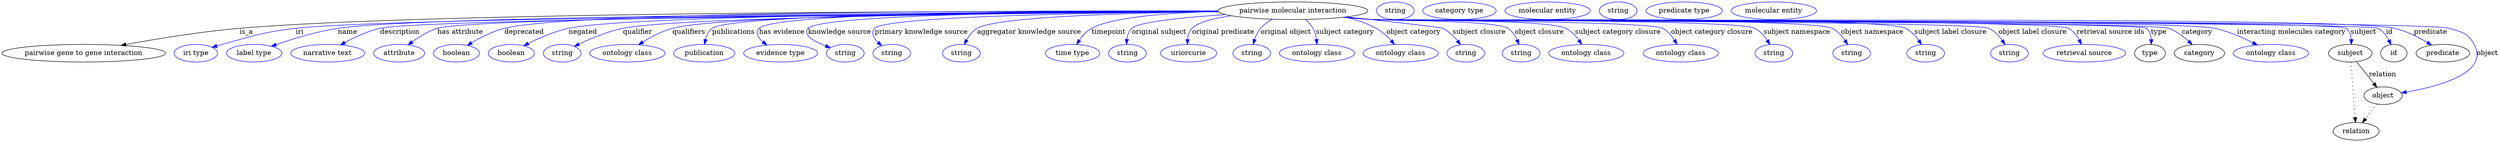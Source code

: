 digraph {
	graph [bb="0,0,5095,283"];
	node [label="\N"];
	"pairwise molecular interaction"	[height=0.5,
		label="pairwise molecular interaction",
		pos="2634,265",
		width=4.2427];
	"pairwise gene to gene interaction"	[height=0.5,
		pos="167.04,178",
		width=4.6399];
	"pairwise molecular interaction" -> "pairwise gene to gene interaction"	[label=is_a,
		lp="498.04,221.5",
		pos="e,243.21,194.09 2481.4,264.3 2057.6,264.68 872.35,262.62 484.04,229 405.4,222.19 316.71,207.61 253.19,195.94"];
	iri	[color=blue,
		height=0.5,
		label="iri type",
		pos="396.04,178",
		width=1.2277];
	"pairwise molecular interaction" -> iri	[color=blue,
		label=iri,
		lp="607.04,221.5",
		pos="e,428.97,190.09 2481.9,263.13 2041.3,260.38 783.77,250.69 599.04,229 531.24,221.04 514.94,213.78 449.04,196 445.67,195.09 442.2,\
194.1 438.72,193.07",
		style=solid];
	name	[color=blue,
		height=0.5,
		label="label type",
		pos="515.04,178",
		width=1.5707];
	"pairwise molecular interaction" -> name	[color=blue,
		label=name,
		lp="705.04,221.5",
		pos="e,549.9,192.25 2481.4,263.61 2053.2,262.19 860.19,255.83 685.04,229 641.44,222.32 593.37,207.45 559.5,195.65",
		style=solid];
	description	[color=blue,
		height=0.5,
		label="narrative text",
		pos="665.04,178",
		width=2.0943];
	"pairwise molecular interaction" -> description	[color=blue,
		label=description,
		lp="811.54,221.5",
		pos="e,690.91,195.01 2482.1,262.88 2052.2,259.48 853.65,248.32 771.04,229 745.95,223.13 719.75,210.84 699.67,199.91",
		style=solid];
	"has attribute"	[color=blue,
		height=0.5,
		label=attribute,
		pos="810.04,178",
		width=1.4443];
	"pairwise molecular interaction" -> "has attribute"	[color=blue,
		label="has attribute",
		lp="934.04,221.5",
		pos="e,828.15,194.98 2481.9,263.22 2070.6,260.8 962.5,252.18 887.04,229 868.61,223.34 850.42,211.88 836.34,201.35",
		style=solid];
	deprecated	[color=blue,
		height=0.5,
		label=boolean,
		pos="927.04,178",
		width=1.2999];
	"pairwise molecular interaction" -> deprecated	[color=blue,
		label=deprecated,
		lp="1064.5,221.5",
		pos="e,948.99,194.02 2481.3,264.6 2106.6,265.5 1162.5,264.19 1024,229 1000.4,222.99 975.94,210.35 957.52,199.29",
		style=solid];
	negated	[color=blue,
		height=0.5,
		label=boolean,
		pos="1039,178",
		width=1.2999];
	"pairwise molecular interaction" -> negated	[color=blue,
		label=negated,
		lp="1184,221.5",
		pos="e,1064.3,193.29 2481.6,263.69 2129.9,262.49 1281.8,256.72 1155,229 1126.4,222.73 1095.9,209.34 1073.5,198",
		style=solid];
	qualifier	[color=blue,
		height=0.5,
		label=string,
		pos="1142,178",
		width=1.0652];
	"pairwise molecular interaction" -> qualifier	[color=blue,
		label=qualifier,
		lp="1296,221.5",
		pos="e,1166.8,192.1 2482.1,263.16 2150.4,260.9 1382.2,253.09 1266,229 1234.3,222.43 1200.4,208.17 1176,196.56",
		style=solid];
	qualifiers	[color=blue,
		height=0.5,
		label="ontology class",
		pos="1275,178",
		width=2.1304];
	"pairwise molecular interaction" -> qualifiers	[color=blue,
		label=qualifiers,
		lp="1400.5,221.5",
		pos="e,1297.9,195.43 2481.6,263.77 2168.2,262.72 1471.9,257.2 1367,229 1345.5,223.21 1323.5,211.5 1306.4,200.86",
		style=solid];
	publications	[color=blue,
		height=0.5,
		label=publication,
		pos="1432,178",
		width=1.7332];
	"pairwise molecular interaction" -> publications	[color=blue,
		label=publications,
		lp="1492,221.5",
		pos="e,1432.7,196.25 2481.4,264.14 2170.3,263.8 1488.6,259.54 1448,229 1440.8,223.56 1436.8,214.83 1434.6,206.18",
		style=solid];
	"has evidence"	[color=blue,
		height=0.5,
		label="evidence type",
		pos="1588,178",
		width=2.0943];
	"pairwise molecular interaction" -> "has evidence"	[color=blue,
		label="has evidence",
		lp="1590.5,221.5",
		pos="e,1559.9,194.88 2481.1,264.64 2188.6,265.09 1576.1,262.07 1544,229 1535.4,220.11 1541.7,209.91 1551.9,201.06",
		style=solid];
	"knowledge source"	[color=blue,
		height=0.5,
		label=string,
		pos="1720,178",
		width=1.0652];
	"pairwise molecular interaction" -> "knowledge source"	[color=blue,
		label="knowledge source",
		lp="1708.5,221.5",
		pos="e,1689.5,189.23 2481.3,264.09 2210.7,263.49 1672.6,258.57 1644,229 1639.4,224.2 1640.4,219.61 1644,214 1648.5,207 1664.2,199.25 \
1680.2,192.84",
		style=solid];
	"primary knowledge source"	[color=blue,
		height=0.5,
		label=string,
		pos="1815,178",
		width=1.0652];
	"pairwise molecular interaction" -> "primary knowledge source"	[color=blue,
		label="primary knowledge source",
		lp="1875,221.5",
		pos="e,1794.5,193.24 2481.8,263.15 2242.7,261.07 1803.9,253.86 1780,229 1771.7,220.29 1777.7,209.43 1786.9,200.05",
		style=solid];
	"aggregator knowledge source"	[color=blue,
		height=0.5,
		label=string,
		pos="1957,178",
		width=1.0652];
	"pairwise molecular interaction" -> "aggregator knowledge source"	[color=blue,
		label="aggregator knowledge source",
		lp="2095.5,221.5",
		pos="e,1963.1,196.02 2482,262.98 2304.7,260.66 2030.5,253.16 1989,229 1979.8,223.61 1972.8,214.35 1967.7,205.26",
		style=solid];
	timepoint	[color=blue,
		height=0.5,
		label="time type",
		pos="2184,178",
		width=1.5346];
	"pairwise molecular interaction" -> timepoint	[color=blue,
		label=timepoint,
		lp="2258,221.5",
		pos="e,2192.5,195.97 2481.6,263.59 2383.6,260.95 2266.7,252.65 2223,229 2212.8,223.43 2204.3,213.89 2197.9,204.63",
		style=solid];
	"original subject"	[color=blue,
		height=0.5,
		label=string,
		pos="2296,178",
		width=1.0652];
	"pairwise molecular interaction" -> "original subject"	[color=blue,
		label="original subject",
		lp="2361,221.5",
		pos="e,2294.3,196.27 2496.7,257.06 2413,251.52 2319.5,242.43 2305,229 2298.9,223.25 2296,214.83 2294.9,206.52",
		style=solid];
	"original predicate"	[color=blue,
		height=0.5,
		label=uriorcurie,
		pos="2421,178",
		width=1.5887];
	"pairwise molecular interaction" -> "original predicate"	[color=blue,
		label="original predicate",
		lp="2491.5,221.5",
		pos="e,2418.7,196.02 2508,254.79 2472.5,249.62 2440.2,241.56 2428,229 2422.2,222.99 2419.7,214.49 2419,206.2",
		style=solid];
	"original object"	[color=blue,
		height=0.5,
		label=string,
		pos="2550,178",
		width=1.0652];
	"pairwise molecular interaction" -> "original object"	[color=blue,
		label="original object",
		lp="2619.5,221.5",
		pos="e,2553,196.35 2592,247.66 2583.2,242.72 2574.6,236.54 2568,229 2562.4,222.53 2558.5,214.18 2555.8,206.16",
		style=solid];
	"subject category"	[color=blue,
		height=0.5,
		label="ontology class",
		pos="2683,178",
		width=2.1304];
	"pairwise molecular interaction" -> "subject category"	[color=blue,
		label="subject category",
		lp="2740.5,221.5",
		pos="e,2683.2,196.17 2659.5,247.12 2665.5,241.98 2671.2,235.86 2675,229 2678.9,222.15 2681,213.99 2682.2,206.26",
		style=solid];
	"object category"	[color=blue,
		height=0.5,
		label="ontology class",
		pos="2854,178",
		width=2.1304];
	"pairwise molecular interaction" -> "object category"	[color=blue,
		label="object category",
		lp="2880.5,221.5",
		pos="e,2841.5,195.95 2740.3,252.02 2762.2,246.86 2784.5,239.51 2804,229 2815.7,222.72 2826.4,212.86 2834.9,203.55",
		style=solid];
	"subject closure"	[color=blue,
		height=0.5,
		label=string,
		pos="2987,178",
		width=1.0652];
	"pairwise molecular interaction" -> "subject closure"	[color=blue,
		label="subject closure",
		lp="3014.5,221.5",
		pos="e,2976.4,195.4 2743.5,252.35 2829.5,243.07 2935.5,231.27 2940,229 2951.7,223.13 2962,213.1 2970,203.55",
		style=solid];
	"object closure"	[color=blue,
		height=0.5,
		label=string,
		pos="3100,178",
		width=1.0652];
	"pairwise molecular interaction" -> "object closure"	[color=blue,
		label="object closure",
		lp="3137,221.5",
		pos="e,3095.6,195.9 2741.2,252.15 2759.5,250.3 2778.3,248.51 2796,247 2826.8,244.39 3047.1,245.65 3073,229 3081.6,223.52 3087.6,214.38 \
3091.8,205.4",
		style=solid];
	"subject category closure"	[color=blue,
		height=0.5,
		label="ontology class",
		pos="3233,178",
		width=2.1304];
	"pairwise molecular interaction" -> "subject category closure"	[color=blue,
		label="subject category closure",
		lp="3297.5,221.5",
		pos="e,3223.7,196.16 2739.8,251.99 2758.5,250.13 2777.8,248.37 2796,247 2839.8,243.71 3151.6,248.46 3191,229 3201.9,223.62 3211.1,213.98 \
3218,204.59",
		style=solid];
	"object category closure"	[color=blue,
		height=0.5,
		label="ontology class",
		pos="3426,178",
		width=2.1304];
	"pairwise molecular interaction" -> "object category closure"	[color=blue,
		label="object category closure",
		lp="3489.5,221.5",
		pos="e,3418.4,196.18 2738.9,251.84 2757.9,249.97 2777.6,248.25 2796,247 2828.9,244.78 3359.8,244.28 3389,229 3399.2,223.69 3407.3,214.19 \
3413.3,204.89",
		style=solid];
	"subject namespace"	[color=blue,
		height=0.5,
		label=string,
		pos="3616,178",
		width=1.0652];
	"pairwise molecular interaction" -> "subject namespace"	[color=blue,
		label="subject namespace",
		lp="3663,221.5",
		pos="e,3608,195.74 2738.1,251.82 2757.3,249.92 2777.3,248.2 2796,247 2839.3,244.23 3538.3,248.49 3577,229 3587.7,223.63 3596.4,213.8 \
3602.8,204.27",
		style=solid];
	"object namespace"	[color=blue,
		height=0.5,
		label=string,
		pos="3775,178",
		width=1.0652];
	"pairwise molecular interaction" -> "object namespace"	[color=blue,
		label="object namespace",
		lp="3817,221.5",
		pos="e,3766.7,195.77 2738.1,251.76 2757.3,249.87 2777.3,248.16 2796,247 2848.1,243.77 3688.2,252.05 3735,229 3745.9,223.66 3754.7,213.84 \
3761.3,204.3",
		style=solid];
	"subject label closure"	[color=blue,
		height=0.5,
		label=string,
		pos="3926,178",
		width=1.0652];
	"pairwise molecular interaction" -> "subject label closure"	[color=blue,
		label="subject label closure",
		lp="3977,221.5",
		pos="e,3917.4,195.79 2737.6,251.76 2757,249.86 2777.1,248.15 2796,247 2856.4,243.34 3830.6,255.33 3885,229 3896,223.69 3905.1,213.87 \
3911.8,204.33",
		style=solid];
	"object label closure"	[color=blue,
		height=0.5,
		label=string,
		pos="4097,178",
		width=1.0652];
	"pairwise molecular interaction" -> "object label closure"	[color=blue,
		label="object label closure",
		lp="4144.5,221.5",
		pos="e,4088.1,195.81 2737.6,251.72 2757,249.83 2777.1,248.13 2796,247 2830.9,244.92 4023.4,244 4055,229 4066.2,223.71 4075.4,213.9 4082.4,\
204.36",
		style=solid];
	"retrieval source ids"	[color=blue,
		height=0.5,
		label="retrieval source",
		pos="4250,178",
		width=2.347];
	"pairwise molecular interaction" -> "retrieval source ids"	[color=blue,
		label="retrieval source ids",
		lp="4303.5,221.5",
		pos="e,4244,196.18 2737.6,251.7 2757,249.8 2777.1,248.11 2796,247 2835.5,244.69 4183.5,248.18 4218,229 4227.5,223.74 4234.6,214.39 4239.6,\
205.18",
		style=solid];
	type	[height=0.5,
		pos="4384,178",
		width=0.86659];
	"pairwise molecular interaction" -> type	[color=blue,
		label=type,
		lp="4402,221.5",
		pos="e,4386.7,195.98 2737.2,251.72 2756.7,249.81 2777,248.11 2796,247 2818,245.73 4360.5,243.51 4377,229 4383.5,223.32 4386,214.65 4386.7,\
206.12",
		style=solid];
	category	[height=0.5,
		pos="4485,178",
		width=1.4263];
	"pairwise molecular interaction" -> category	[color=blue,
		label=category,
		lp="4480.5,221.5",
		pos="e,4470.3,195.48 2737.2,251.72 2756.7,249.81 2777,248.1 2796,247 2841.1,244.39 4379.5,244.1 4422,229 4437.3,223.59 4451.6,212.83 \
4462.8,202.68",
		style=solid];
	"interacting molecules category"	[color=blue,
		height=0.5,
		label="ontology class",
		pos="4631,178",
		width=2.1304];
	"pairwise molecular interaction" -> "interacting molecules category"	[color=blue,
		label="interacting molecules category",
		lp="4673,221.5",
		pos="e,4603.3,194.84 2737.2,251.71 2756.7,249.8 2777,248.1 2796,247 2891.4,241.51 4422.6,248.95 4516,229 4543.4,223.15 4572.3,210.56 \
4594.3,199.48",
		style=solid];
	subject	[height=0.5,
		pos="4793,178",
		width=1.2277];
	"pairwise molecular interaction" -> subject	[color=blue,
		label=subject,
		lp="4820,221.5",
		pos="e,4795.4,196.03 2737.2,251.69 2756.7,249.78 2777,248.08 2796,247 2823.6,245.43 4764.1,247.02 4785,229 4791.6,223.37 4794.3,214.72 \
4795.1,206.18",
		style=solid];
	id	[height=0.5,
		pos="4882,178",
		width=0.75];
	"pairwise molecular interaction" -> id	[color=blue,
		label=id,
		lp="4873,221.5",
		pos="e,4876.3,195.7 2737.2,251.68 2756.7,249.77 2777,248.08 2796,247 2824.5,245.38 4825.1,242.81 4850,229 4859.6,223.69 4866.8,214.14 \
4871.9,204.81",
		style=solid];
	predicate	[height=0.5,
		pos="4982,178",
		width=1.5165];
	"pairwise molecular interaction" -> predicate	[color=blue,
		label=predicate,
		lp="4957,221.5",
		pos="e,4959.1,194.6 2737.2,251.68 2756.7,249.77 2777,248.08 2796,247 2911.9,240.44 4771.4,256.6 4884,229 4907.6,223.22 4932,210.84 4950.5,\
199.85",
		style=solid];
	object	[height=0.5,
		pos="4860,91",
		width=1.0832];
	"pairwise molecular interaction" -> object	[color=blue,
		label=object,
		lp="5073,178",
		pos="e,4897.4,96.861 2737.2,251.67 2756.7,249.77 2777,248.08 2796,247 2857,243.56 4936.5,246.54 4995,229 5020.9,221.25 5033.1,219.72 \
5046,196 5077.9,137.39 4972.6,109.74 4907.5,98.523",
		style=solid];
	association_type	[color=blue,
		height=0.5,
		label=string,
		pos="2843,265",
		width=1.0652];
	association_category	[color=blue,
		height=0.5,
		label="category type",
		pos="2974,265",
		width=2.0762];
	subject -> object	[label=relation,
		lp="4859,134.5",
		pos="e,4847.4,108.05 4806,160.61 4815.9,147.95 4829.9,130.24 4841.1,115.98"];
	relation	[height=0.5,
		pos="4805,18",
		width=1.2999];
	subject -> relation	[pos="e,4803.7,36.188 4794.3,159.79 4796.4,132.48 4800.5,78.994 4803,46.38",
		style=dotted];
	"pairwise molecular interaction_subject"	[color=blue,
		height=0.5,
		label="molecular entity",
		pos="3154,265",
		width=2.4192];
	"pairwise molecular interaction_id"	[color=blue,
		height=0.5,
		label=string,
		pos="3297,265",
		width=1.0652];
	"pairwise molecular interaction_predicate"	[color=blue,
		height=0.5,
		label="predicate type",
		pos="3431,265",
		width=2.1665];
	object -> relation	[pos="e,4817.8,35.54 4847.6,73.889 4840.6,64.939 4831.9,53.617 4824.1,43.584",
		style=dotted];
	"pairwise molecular interaction_object"	[color=blue,
		height=0.5,
		label="molecular entity",
		pos="3614,265",
		width=2.4192];
}
